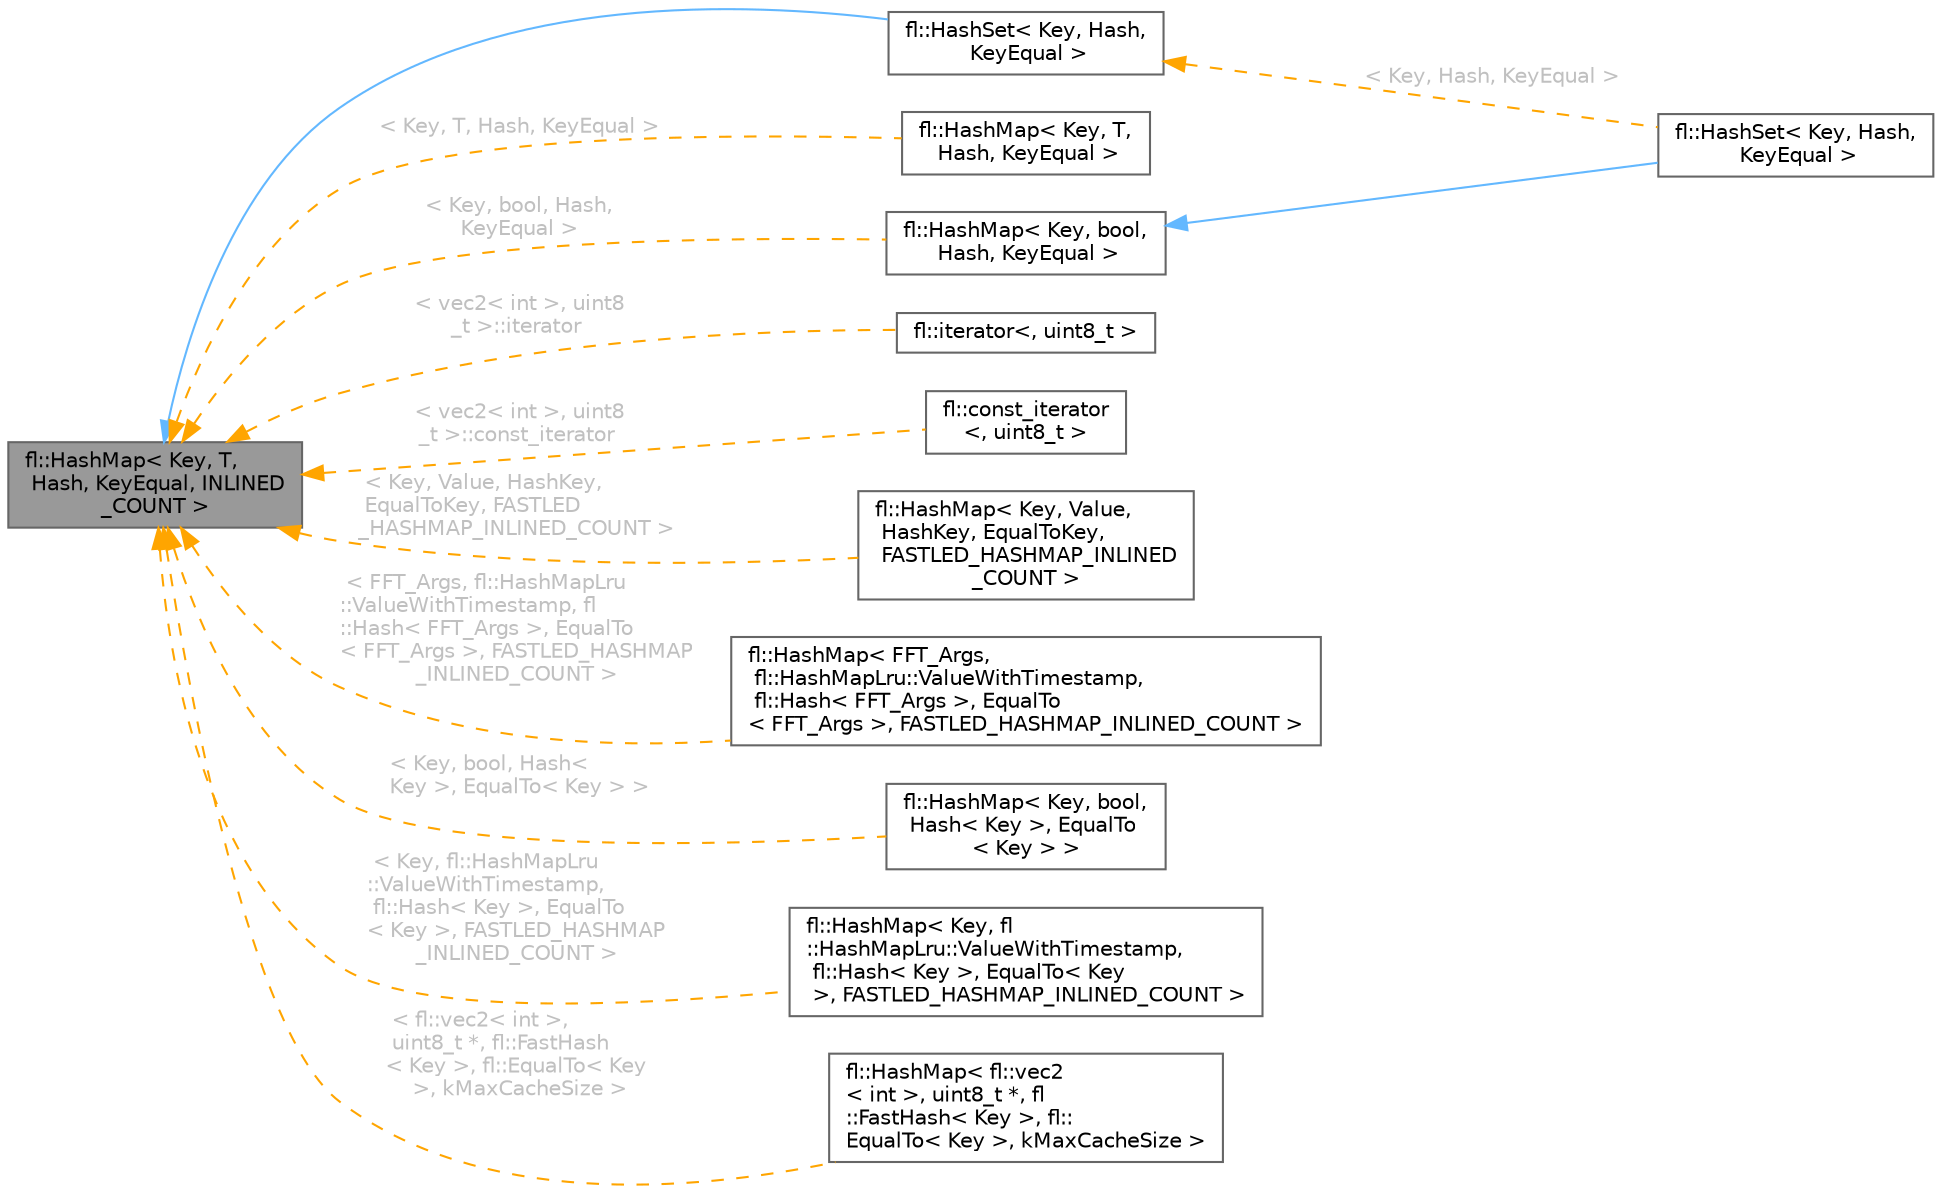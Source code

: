 digraph "fl::HashMap&lt; Key, T, Hash, KeyEqual, INLINED_COUNT &gt;"
{
 // INTERACTIVE_SVG=YES
 // LATEX_PDF_SIZE
  bgcolor="transparent";
  edge [fontname=Helvetica,fontsize=10,labelfontname=Helvetica,labelfontsize=10];
  node [fontname=Helvetica,fontsize=10,shape=box,height=0.2,width=0.4];
  rankdir="LR";
  Node1 [id="Node000001",label="fl::HashMap\< Key, T,\l Hash, KeyEqual, INLINED\l_COUNT \>",height=0.2,width=0.4,color="gray40", fillcolor="grey60", style="filled", fontcolor="black",tooltip=" "];
  Node1 -> Node2 [id="edge1_Node000001_Node000002",dir="back",color="steelblue1",style="solid",tooltip=" "];
  Node2 [id="Node000002",label="fl::HashSet\< Key, Hash,\l KeyEqual \>",height=0.2,width=0.4,color="gray40", fillcolor="white", style="filled",URL="$da/d8c/classfl_1_1_hash_set.html",tooltip=" "];
  Node2 -> Node3 [id="edge2_Node000002_Node000003",dir="back",color="orange",style="dashed",tooltip=" ",label=" \< Key, Hash, KeyEqual \>",fontcolor="grey" ];
  Node3 [id="Node000003",label="fl::HashSet\< Key, Hash,\l KeyEqual \>",height=0.2,width=0.4,color="gray40", fillcolor="white", style="filled",URL="$da/d8c/classfl_1_1_hash_set.html",tooltip=" "];
  Node1 -> Node4 [id="edge3_Node000001_Node000004",dir="back",color="orange",style="dashed",tooltip=" ",label=" \< Key, T, Hash, KeyEqual \>",fontcolor="grey" ];
  Node4 [id="Node000004",label="fl::HashMap\< Key, T,\l Hash, KeyEqual \>",height=0.2,width=0.4,color="gray40", fillcolor="white", style="filled",URL="$dc/de6/classfl_1_1_hash_map.html",tooltip=" "];
  Node1 -> Node5 [id="edge4_Node000001_Node000005",dir="back",color="orange",style="dashed",tooltip=" ",label=" \< Key, bool, Hash,\l KeyEqual \>",fontcolor="grey" ];
  Node5 [id="Node000005",label="fl::HashMap\< Key, bool,\l Hash, KeyEqual \>",height=0.2,width=0.4,color="gray40", fillcolor="white", style="filled",URL="$dc/de6/classfl_1_1_hash_map.html",tooltip=" "];
  Node5 -> Node3 [id="edge5_Node000005_Node000003",dir="back",color="steelblue1",style="solid",tooltip=" "];
  Node1 -> Node6 [id="edge6_Node000001_Node000006",dir="back",color="orange",style="dashed",tooltip=" ",label=" \< vec2\< int \>, uint8\l_t \>::iterator",fontcolor="grey" ];
  Node6 [id="Node000006",label="fl::iterator\<, uint8_t \>",height=0.2,width=0.4,color="gray40", fillcolor="white", style="filled",URL="$dc/de6/classfl_1_1_hash_map.html",tooltip=" "];
  Node1 -> Node7 [id="edge7_Node000001_Node000007",dir="back",color="orange",style="dashed",tooltip=" ",label=" \< vec2\< int \>, uint8\l_t \>::const_iterator",fontcolor="grey" ];
  Node7 [id="Node000007",label="fl::const_iterator\l\<, uint8_t \>",height=0.2,width=0.4,color="gray40", fillcolor="white", style="filled",URL="$dc/de6/classfl_1_1_hash_map.html",tooltip=" "];
  Node1 -> Node8 [id="edge8_Node000001_Node000008",dir="back",color="orange",style="dashed",tooltip=" ",label=" \< Key, Value, HashKey,\l EqualToKey, FASTLED\l_HASHMAP_INLINED_COUNT \>",fontcolor="grey" ];
  Node8 [id="Node000008",label="fl::HashMap\< Key, Value,\l HashKey, EqualToKey,\l FASTLED_HASHMAP_INLINED\l_COUNT \>",height=0.2,width=0.4,color="gray40", fillcolor="white", style="filled",URL="$dc/de6/classfl_1_1_hash_map.html",tooltip=" "];
  Node1 -> Node9 [id="edge9_Node000001_Node000009",dir="back",color="orange",style="dashed",tooltip=" ",label=" \< FFT_Args, fl::HashMapLru\l::ValueWithTimestamp, fl\l::Hash\< FFT_Args \>, EqualTo\l\< FFT_Args \>, FASTLED_HASHMAP\l_INLINED_COUNT \>",fontcolor="grey" ];
  Node9 [id="Node000009",label="fl::HashMap\< FFT_Args,\l fl::HashMapLru::ValueWithTimestamp,\l fl::Hash\< FFT_Args \>, EqualTo\l\< FFT_Args \>, FASTLED_HASHMAP_INLINED_COUNT \>",height=0.2,width=0.4,color="gray40", fillcolor="white", style="filled",URL="$dc/de6/classfl_1_1_hash_map.html",tooltip=" "];
  Node1 -> Node10 [id="edge10_Node000001_Node000010",dir="back",color="orange",style="dashed",tooltip=" ",label=" \< Key, bool, Hash\<\l Key \>, EqualTo\< Key \> \>",fontcolor="grey" ];
  Node10 [id="Node000010",label="fl::HashMap\< Key, bool,\l Hash\< Key \>, EqualTo\l\< Key \> \>",height=0.2,width=0.4,color="gray40", fillcolor="white", style="filled",URL="$dc/de6/classfl_1_1_hash_map.html",tooltip=" "];
  Node1 -> Node11 [id="edge11_Node000001_Node000011",dir="back",color="orange",style="dashed",tooltip=" ",label=" \< Key, fl::HashMapLru\l::ValueWithTimestamp,\l fl::Hash\< Key \>, EqualTo\l\< Key \>, FASTLED_HASHMAP\l_INLINED_COUNT \>",fontcolor="grey" ];
  Node11 [id="Node000011",label="fl::HashMap\< Key, fl\l::HashMapLru::ValueWithTimestamp,\l fl::Hash\< Key \>, EqualTo\< Key\l \>, FASTLED_HASHMAP_INLINED_COUNT \>",height=0.2,width=0.4,color="gray40", fillcolor="white", style="filled",URL="$dc/de6/classfl_1_1_hash_map.html",tooltip=" "];
  Node1 -> Node12 [id="edge12_Node000001_Node000012",dir="back",color="orange",style="dashed",tooltip=" ",label=" \< fl::vec2\< int \>,\l uint8_t *, fl::FastHash\l\< Key \>, fl::EqualTo\< Key\l \>, kMaxCacheSize \>",fontcolor="grey" ];
  Node12 [id="Node000012",label="fl::HashMap\< fl::vec2\l\< int \>, uint8_t *, fl\l::FastHash\< Key \>, fl::\lEqualTo\< Key \>, kMaxCacheSize \>",height=0.2,width=0.4,color="gray40", fillcolor="white", style="filled",URL="$dc/de6/classfl_1_1_hash_map.html",tooltip=" "];
}
